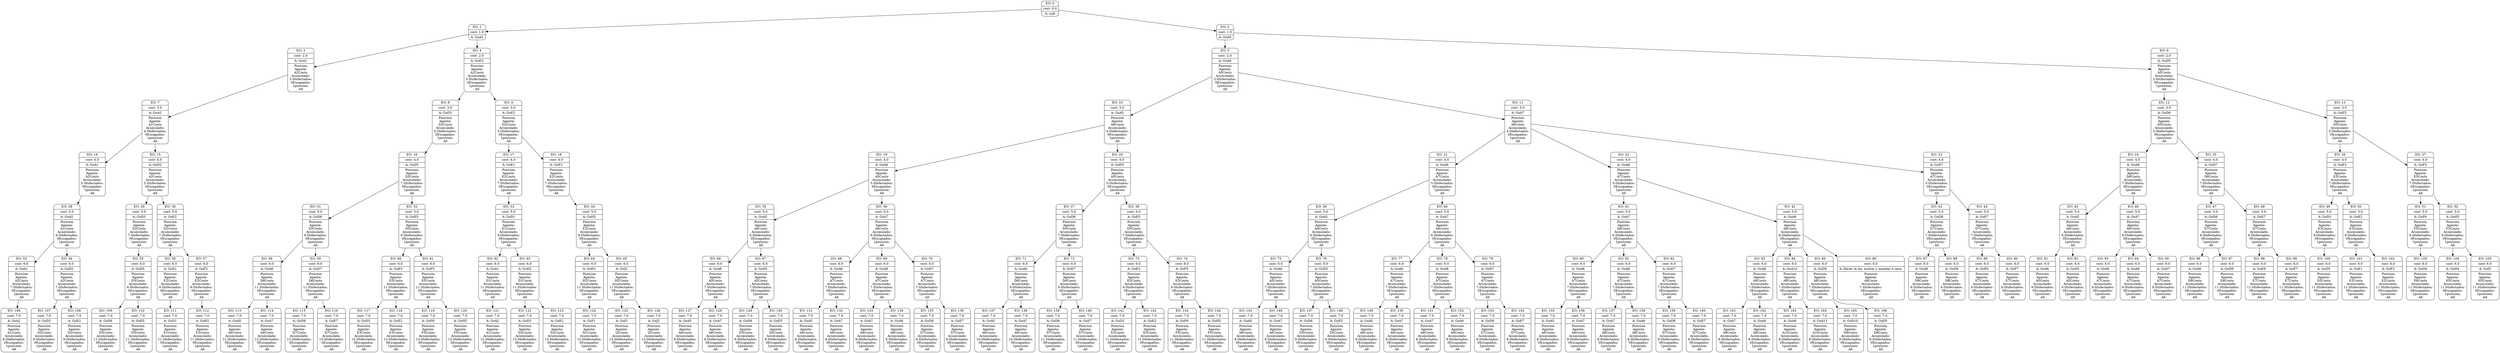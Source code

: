 digraph g {
node [shape = Mrecord];
nodo0[label="{EO: 0|cost: 0.0|A: null}"]
nodo1[label="{EO: 1|cost: 1.0|A: GoA2}"]
nodo3[label="{EO: 3|cost: 2.0|A: GoA1|
Posicion\nAgente:\nA2
Costo\nAcumulado:\n3.0
Infectados:\n0
Escapados:\n1
	posicion:\nA9
}"]
nodo7[label="{EO: 7|cost: 3.0|A: GoA2|
Posicion\nAgente:\nA1
Costo\nAcumulado:\n4.0
Infectados:\n0
Escapados:\n1
	posicion:\nA9
}"]
nodo14[label="{EO: 14|cost: 4.0|A: GoA1|
Posicion\nAgente:\nA2
Costo\nAcumulado:\n5.0
Infectados:\n0
Escapados:\n1
	posicion:\nA9
}"]
nodo28[label="{EO: 28|cost: 5.0|A: GoA2|
Posicion\nAgente:\nA1
Costo\nAcumulado:\n6.0
Infectados:\n0
Escapados:\n1
	posicion:\nA9
}"]
nodo53[label="{EO: 53|cost: 6.0|A: GoA1|
Posicion\nAgente:\nA2
Costo\nAcumulado:\n7.0
Infectados:\n0
Escapados:\n1
	posicion:\nA9
}"]
nodo106[label="{EO: 106|cost: 7.0|A: GoA2|
Posicion\nAgente:\nA1
Costo\nAcumulado:\n8.0
Infectados:\n0
Escapados:\n1
	posicion:\nA9
}"]

nodo53 -> nodo106;

nodo28 -> nodo53;
nodo54[label="{EO: 54|cost: 6.0|A: GoD2|
Posicion\nAgente:\nA2
Costo\nAcumulado:\n7.0
Infectados:\n0
Escapados:\n1
	posicion:\nA9
}"]
nodo107[label="{EO: 107|cost: 7.0|A: GoD3|
Posicion\nAgente:\nD2
Costo\nAcumulado:\n9.0
Infectados:\n0
Escapados:\n1
	posicion:\nA9
}"]

nodo54 -> nodo107;
nodo108[label="{EO: 108|cost: 7.0|A: GoE2|
Posicion\nAgente:\nD2
Costo\nAcumulado:\n9.0
Infectados:\n0
Escapados:\n1
	posicion:\nA9
}"]

nodo54 -> nodo108;

nodo28 -> nodo54;

nodo14 -> nodo28;

nodo7 -> nodo14;
nodo15[label="{EO: 15|cost: 4.0|A: GoD2|
Posicion\nAgente:\nA2
Costo\nAcumulado:\n5.0
Infectados:\n0
Escapados:\n1
	posicion:\nA9
}"]
nodo29[label="{EO: 29|cost: 5.0|A: GoD3|
Posicion\nAgente:\nD2
Costo\nAcumulado:\n7.0
Infectados:\n0
Escapados:\n1
	posicion:\nA9
}"]
nodo55[label="{EO: 55|cost: 6.0|A: GoD5|
Posicion\nAgente:\nD3
Costo\nAcumulado:\n9.0
Infectados:\n0
Escapados:\n1
	posicion:\nA9
}"]
nodo109[label="{EO: 109|cost: 7.0|A: GoD6|
Posicion\nAgente:\nD5
Costo\nAcumulado:\n11.0
Infectados:\n0
Escapados:\n1
	posicion:\nA9
}"]

nodo55 -> nodo109;
nodo110[label="{EO: 110|cost: 7.0|A: GoE5|
Posicion\nAgente:\nD5
Costo\nAcumulado:\n11.0
Infectados:\n0
Escapados:\n1
	posicion:\nA9
}"]

nodo55 -> nodo110;

nodo29 -> nodo55;

nodo15 -> nodo29;
nodo30[label="{EO: 30|cost: 5.0|A: GoE2|
Posicion\nAgente:\nD2
Costo\nAcumulado:\n7.0
Infectados:\n0
Escapados:\n1
	posicion:\nA9
}"]
nodo56[label="{EO: 56|cost: 6.0|A: GoE1|
Posicion\nAgente:\nE2
Costo\nAcumulado:\n9.0
Infectados:\n0
Escapados:\n1
	posicion:\nA9
}"]
nodo111[label="{EO: 111|cost: 7.0|A: GoD1|
Posicion\nAgente:\nE1
Costo\nAcumulado:\n11.0
Infectados:\n0
Escapados:\n1
	posicion:\nA9
}"]

nodo56 -> nodo111;

nodo30 -> nodo56;
nodo57[label="{EO: 57|cost: 6.0|A: GoF2|
Posicion\nAgente:\nE2
Costo\nAcumulado:\n9.0
Infectados:\n0
Escapados:\n1
	posicion:\nA9
}"]
nodo112[label="{EO: 112|cost: 7.0|A: GoH2|
Posicion\nAgente:\nF2
Costo\nAcumulado:\n11.0
Infectados:\n0
Escapados:\n1
	posicion:\nA9
}"]

nodo57 -> nodo112;

nodo30 -> nodo57;

nodo15 -> nodo30;

nodo7 -> nodo15;

nodo3 -> nodo7;

nodo1 -> nodo3;
nodo4[label="{EO: 4|cost: 2.0|A: GoD2|
Posicion\nAgente:\nA2
Costo\nAcumulado:\n3.0
Infectados:\n0
Escapados:\n1
	posicion:\nA9
}"]
nodo8[label="{EO: 8|cost: 3.0|A: GoD3|
Posicion\nAgente:\nD2
Costo\nAcumulado:\n5.0
Infectados:\n0
Escapados:\n1
	posicion:\nA9
}"]
nodo16[label="{EO: 16|cost: 4.0|A: GoD5|
Posicion\nAgente:\nD3
Costo\nAcumulado:\n7.0
Infectados:\n0
Escapados:\n1
	posicion:\nA9
}"]
nodo31[label="{EO: 31|cost: 5.0|A: GoD6|
Posicion\nAgente:\nD5
Costo\nAcumulado:\n9.0
Infectados:\n0
Escapados:\n1
	posicion:\nA9
}"]
nodo58[label="{EO: 58|cost: 6.0|A: GoA6|
Posicion\nAgente:\nD6
Costo\nAcumulado:\n11.0
Infectados:\n0
Escapados:\n1
	posicion:\nA9
}"]
nodo113[label="{EO: 113|cost: 7.0|A: GoA5|
Posicion\nAgente:\nA6
Costo\nAcumulado:\n12.0
Infectados:\n0
Escapados:\n1
	posicion:\nA9
}"]

nodo58 -> nodo113;
nodo114[label="{EO: 114|cost: 7.0|A: GoA7|
Posicion\nAgente:\nA6
Costo\nAcumulado:\n12.0
Infectados:\n0
Escapados:\n1
	posicion:\nA9
}"]

nodo58 -> nodo114;

nodo31 -> nodo58;
nodo59[label="{EO: 59|cost: 6.0|A: GoD7|
Posicion\nAgente:\nD6
Costo\nAcumulado:\n11.0
Infectados:\n0
Escapados:\n1
	posicion:\nA9
}"]
nodo115[label="{EO: 115|cost: 7.0|A: GoD8|
Posicion\nAgente:\nD7
Costo\nAcumulado:\n13.0
Infectados:\n0
Escapados:\n1
	posicion:\nA9
}"]

nodo59 -> nodo115;
nodo116[label="{EO: 116|cost: 7.0|A: GoE7|
Posicion\nAgente:\nD7
Costo\nAcumulado:\n13.0
Infectados:\n0
Escapados:\n1
	posicion:\nA9
}"]

nodo59 -> nodo116;

nodo31 -> nodo59;

nodo16 -> nodo31;
nodo32[label="{EO: 32|cost: 5.0|A: GoE5|
Posicion\nAgente:\nD5
Costo\nAcumulado:\n9.0
Infectados:\n0
Escapados:\n1
	posicion:\nA9
}"]
nodo60[label="{EO: 60|cost: 6.0|A: GoE3|
Posicion\nAgente:\nE5
Costo\nAcumulado:\n11.0
Infectados:\n0
Escapados:\n1
	posicion:\nA9
}"]
nodo117[label="{EO: 117|cost: 7.0|A: GoD3|
Posicion\nAgente:\nE3
Costo\nAcumulado:\n13.0
Infectados:\n0
Escapados:\n1
	posicion:\nA9
}"]

nodo60 -> nodo117;
nodo118[label="{EO: 118|cost: 7.0|A: GoE2|
Posicion\nAgente:\nE3
Costo\nAcumulado:\n13.0
Infectados:\n0
Escapados:\n1
	posicion:\nA9
}"]

nodo60 -> nodo118;

nodo32 -> nodo60;
nodo61[label="{EO: 61|cost: 6.0|A: GoF5|
Posicion\nAgente:\nE5
Costo\nAcumulado:\n11.0
Infectados:\n0
Escapados:\n1
	posicion:\nA9
}"]
nodo119[label="{EO: 119|cost: 7.0|A: GoF6|
Posicion\nAgente:\nF5
Costo\nAcumulado:\n13.0
Infectados:\n0
Escapados:\n1
	posicion:\nA9
}"]

nodo61 -> nodo119;
nodo120[label="{EO: 120|cost: 7.0|A: GoH5|
Posicion\nAgente:\nF5
Costo\nAcumulado:\n13.0
Infectados:\n0
Escapados:\n1
	posicion:\nA9
}"]

nodo61 -> nodo120;

nodo32 -> nodo61;

nodo16 -> nodo32;

nodo8 -> nodo16;

nodo4 -> nodo8;
nodo9[label="{EO: 9|cost: 3.0|A: GoE2|
Posicion\nAgente:\nD2
Costo\nAcumulado:\n5.0
Infectados:\n0
Escapados:\n1
	posicion:\nA9
}"]
nodo17[label="{EO: 17|cost: 4.0|A: GoE1|
Posicion\nAgente:\nE2
Costo\nAcumulado:\n7.0
Infectados:\n0
Escapados:\n1
	posicion:\nA9
}"]
nodo33[label="{EO: 33|cost: 5.0|A: GoD1|
Posicion\nAgente:\nE1
Costo\nAcumulado:\n9.0
Infectados:\n0
Escapados:\n1
	posicion:\nA9
}"]
nodo62[label="{EO: 62|cost: 6.0|A: GoA1|
Posicion\nAgente:\nD1
Costo\nAcumulado:\n11.0
Infectados:\n0
Escapados:\n1
	posicion:\nA9
}"]
nodo121[label="{EO: 121|cost: 7.0|A: GoA2|
Posicion\nAgente:\nA1
Costo\nAcumulado:\n12.0
Infectados:\n0
Escapados:\n1
	posicion:\nA9
}"]

nodo62 -> nodo121;

nodo33 -> nodo62;
nodo63[label="{EO: 63|cost: 6.0|A: GoD2|
Posicion\nAgente:\nD1
Costo\nAcumulado:\n11.0
Infectados:\n0
Escapados:\n1
	posicion:\nA9
}"]
nodo122[label="{EO: 122|cost: 7.0|A: GoD3|
Posicion\nAgente:\nD2
Costo\nAcumulado:\n13.0
Infectados:\n0
Escapados:\n1
	posicion:\nA9
}"]

nodo63 -> nodo122;
nodo123[label="{EO: 123|cost: 7.0|A: GoE2|
Posicion\nAgente:\nD2
Costo\nAcumulado:\n13.0
Infectados:\n0
Escapados:\n1
	posicion:\nA9
}"]

nodo63 -> nodo123;

nodo33 -> nodo63;

nodo17 -> nodo33;

nodo9 -> nodo17;
nodo18[label="{EO: 18|cost: 4.0|A: GoF2|
Posicion\nAgente:\nE2
Costo\nAcumulado:\n7.0
Infectados:\n0
Escapados:\n1
	posicion:\nA9
}"]
nodo34[label="{EO: 34|cost: 5.0|A: GoH2|
Posicion\nAgente:\nF2
Costo\nAcumulado:\n9.0
Infectados:\n0
Escapados:\n1
	posicion:\nA9
}"]
nodo64[label="{EO: 64|cost: 6.0|A: GoH1|
Posicion\nAgente:\nH2
Costo\nAcumulado:\n11.0
Infectados:\n0
Escapados:\n1
	posicion:\nA9
}"]
nodo124[label="{EO: 124|cost: 7.0|A: GoF1|
Posicion\nAgente:\nH1
Costo\nAcumulado:\n13.0
Infectados:\n0
Escapados:\n1
	posicion:\nA9
}"]

nodo64 -> nodo124;

nodo34 -> nodo64;
nodo65[label="{EO: 65|cost: 6.0|A: GoI2|
Posicion\nAgente:\nH2
Costo\nAcumulado:\n11.0
Infectados:\n0
Escapados:\n1
	posicion:\nA9
}"]
nodo125[label="{EO: 125|cost: 7.0|A: GoI3|
Posicion\nAgente:\nI2
Costo\nAcumulado:\n13.0
Infectados:\n0
Escapados:\n1
	posicion:\nA9
}"]

nodo65 -> nodo125;
nodo126[label="{EO: 126|cost: 7.0|A: GoJ2|
Posicion\nAgente:\nI2
Costo\nAcumulado:\n13.0
Infectados:\n0
Escapados:\n1
	posicion:\nA9
}"]

nodo65 -> nodo126;

nodo34 -> nodo65;

nodo18 -> nodo34;

nodo9 -> nodo18;

nodo4 -> nodo9;

nodo1 -> nodo4;

nodo0 -> nodo1;
nodo2[label="{EO: 2|cost: 1.0|A: GoA5}"]
nodo5[label="{EO: 5|cost: 2.0|A: GoA6|
Posicion\nAgente:\nA5
Costo\nAcumulado:\n3.0
Infectados:\n0
Escapados:\n1
	posicion:\nA9
}"]
nodo10[label="{EO: 10|cost: 3.0|A: GoA5|
Posicion\nAgente:\nA6
Costo\nAcumulado:\n4.0
Infectados:\n0
Escapados:\n1
	posicion:\nA9
}"]
nodo19[label="{EO: 19|cost: 4.0|A: GoA6|
Posicion\nAgente:\nA5
Costo\nAcumulado:\n5.0
Infectados:\n0
Escapados:\n1
	posicion:\nA9
}"]
nodo35[label="{EO: 35|cost: 5.0|A: GoA5|
Posicion\nAgente:\nA6
Costo\nAcumulado:\n6.0
Infectados:\n0
Escapados:\n1
	posicion:\nA9
}"]
nodo66[label="{EO: 66|cost: 6.0|A: GoA6|
Posicion\nAgente:\nA5
Costo\nAcumulado:\n7.0
Infectados:\n0
Escapados:\n1
	posicion:\nA9
}"]
nodo127[label="{EO: 127|cost: 7.0|A: GoA5|
Posicion\nAgente:\nA6
Costo\nAcumulado:\n8.0
Infectados:\n0
Escapados:\n1
	posicion:\nA9
}"]

nodo66 -> nodo127;
nodo128[label="{EO: 128|cost: 7.0|A: GoA7|
Posicion\nAgente:\nA6
Costo\nAcumulado:\n8.0
Infectados:\n0
Escapados:\n1
	posicion:\nA9
}"]

nodo66 -> nodo128;

nodo35 -> nodo66;
nodo67[label="{EO: 67|cost: 6.0|A: GoD5|
Posicion\nAgente:\nA5
Costo\nAcumulado:\n7.0
Infectados:\n0
Escapados:\n1
	posicion:\nA9
}"]
nodo129[label="{EO: 129|cost: 7.0|A: GoD6|
Posicion\nAgente:\nD5
Costo\nAcumulado:\n9.0
Infectados:\n0
Escapados:\n1
	posicion:\nA9
}"]

nodo67 -> nodo129;
nodo130[label="{EO: 130|cost: 7.0|A: GoE5|
Posicion\nAgente:\nD5
Costo\nAcumulado:\n9.0
Infectados:\n0
Escapados:\n1
	posicion:\nA9
}"]

nodo67 -> nodo130;

nodo35 -> nodo67;

nodo19 -> nodo35;
nodo36[label="{EO: 36|cost: 5.0|A: GoA7|
Posicion\nAgente:\nA6
Costo\nAcumulado:\n6.0
Infectados:\n0
Escapados:\n1
	posicion:\nA9
}"]
nodo68[label="{EO: 68|cost: 6.0|A: GoA6|
Posicion\nAgente:\nA7
Costo\nAcumulado:\n7.0
Infectados:\n0
Escapados:\n1
	posicion:\nA9
}"]
nodo131[label="{EO: 131|cost: 7.0|A: GoA5|
Posicion\nAgente:\nA6
Costo\nAcumulado:\n8.0
Infectados:\n0
Escapados:\n1
	posicion:\nA9
}"]

nodo68 -> nodo131;
nodo132[label="{EO: 132|cost: 7.0|A: GoA7|
Posicion\nAgente:\nA6
Costo\nAcumulado:\n8.0
Infectados:\n0
Escapados:\n1
	posicion:\nA9
}"]

nodo68 -> nodo132;

nodo36 -> nodo68;
nodo69[label="{EO: 69|cost: 6.0|A: GoA8|
Posicion\nAgente:\nA7
Costo\nAcumulado:\n7.0
Infectados:\n0
Escapados:\n1
	posicion:\nA9
}"]
nodo133[label="{EO: 133|cost: 7.0|A: GoA7|
Posicion\nAgente:\nA8
Costo\nAcumulado:\n8.0
Infectados:\n0
Escapados:\n1
	posicion:\nA9
}"]

nodo69 -> nodo133;
nodo134[label="{EO: 134|cost: 7.0|A: GoA9|
Posicion\nAgente:\nA8
Costo\nAcumulado:\n8.0
Infectados:\n0
Escapados:\n1
	posicion:\nA9
}"]

nodo69 -> nodo134;

nodo36 -> nodo69;
nodo70[label="{EO: 70|cost: 6.0|A: GoD7|
Posicion\nAgente:\nA7
Costo\nAcumulado:\n7.0
Infectados:\n0
Escapados:\n1
	posicion:\nA9
}"]
nodo135[label="{EO: 135|cost: 7.0|A: GoD8|
Posicion\nAgente:\nD7
Costo\nAcumulado:\n9.0
Infectados:\n0
Escapados:\n1
	posicion:\nA9
}"]

nodo70 -> nodo135;
nodo136[label="{EO: 136|cost: 7.0|A: GoE7|
Posicion\nAgente:\nD7
Costo\nAcumulado:\n9.0
Infectados:\n0
Escapados:\n1
	posicion:\nA9
}"]

nodo70 -> nodo136;

nodo36 -> nodo70;

nodo19 -> nodo36;

nodo10 -> nodo19;
nodo20[label="{EO: 20|cost: 4.0|A: GoD5|
Posicion\nAgente:\nA5
Costo\nAcumulado:\n5.0
Infectados:\n0
Escapados:\n1
	posicion:\nA9
}"]
nodo37[label="{EO: 37|cost: 5.0|A: GoD6|
Posicion\nAgente:\nD5
Costo\nAcumulado:\n7.0
Infectados:\n0
Escapados:\n1
	posicion:\nA9
}"]
nodo71[label="{EO: 71|cost: 6.0|A: GoA6|
Posicion\nAgente:\nD6
Costo\nAcumulado:\n9.0
Infectados:\n0
Escapados:\n1
	posicion:\nA9
}"]
nodo137[label="{EO: 137|cost: 7.0|A: GoA5|
Posicion\nAgente:\nA6
Costo\nAcumulado:\n10.0
Infectados:\n0
Escapados:\n1
	posicion:\nA9
}"]

nodo71 -> nodo137;
nodo138[label="{EO: 138|cost: 7.0|A: GoA7|
Posicion\nAgente:\nA6
Costo\nAcumulado:\n10.0
Infectados:\n0
Escapados:\n1
	posicion:\nA9
}"]

nodo71 -> nodo138;

nodo37 -> nodo71;
nodo72[label="{EO: 72|cost: 6.0|A: GoD7|
Posicion\nAgente:\nD6
Costo\nAcumulado:\n9.0
Infectados:\n0
Escapados:\n1
	posicion:\nA9
}"]
nodo139[label="{EO: 139|cost: 7.0|A: GoD8|
Posicion\nAgente:\nD7
Costo\nAcumulado:\n11.0
Infectados:\n0
Escapados:\n1
	posicion:\nA9
}"]

nodo72 -> nodo139;
nodo140[label="{EO: 140|cost: 7.0|A: GoE7|
Posicion\nAgente:\nD7
Costo\nAcumulado:\n11.0
Infectados:\n0
Escapados:\n1
	posicion:\nA9
}"]

nodo72 -> nodo140;

nodo37 -> nodo72;

nodo20 -> nodo37;
nodo38[label="{EO: 38|cost: 5.0|A: GoE5|
Posicion\nAgente:\nD5
Costo\nAcumulado:\n7.0
Infectados:\n0
Escapados:\n1
	posicion:\nA9
}"]
nodo73[label="{EO: 73|cost: 6.0|A: GoE3|
Posicion\nAgente:\nE5
Costo\nAcumulado:\n9.0
Infectados:\n0
Escapados:\n1
	posicion:\nA9
}"]
nodo141[label="{EO: 141|cost: 7.0|A: GoD3|
Posicion\nAgente:\nE3
Costo\nAcumulado:\n11.0
Infectados:\n0
Escapados:\n1
	posicion:\nA9
}"]

nodo73 -> nodo141;
nodo142[label="{EO: 142|cost: 7.0|A: GoE2|
Posicion\nAgente:\nE3
Costo\nAcumulado:\n11.0
Infectados:\n0
Escapados:\n1
	posicion:\nA9
}"]

nodo73 -> nodo142;

nodo38 -> nodo73;
nodo74[label="{EO: 74|cost: 6.0|A: GoF5|
Posicion\nAgente:\nE5
Costo\nAcumulado:\n9.0
Infectados:\n0
Escapados:\n1
	posicion:\nA9
}"]
nodo143[label="{EO: 143|cost: 7.0|A: GoF6|
Posicion\nAgente:\nF5
Costo\nAcumulado:\n11.0
Infectados:\n0
Escapados:\n1
	posicion:\nA9
}"]

nodo74 -> nodo143;
nodo144[label="{EO: 144|cost: 7.0|A: GoH5|
Posicion\nAgente:\nF5
Costo\nAcumulado:\n11.0
Infectados:\n0
Escapados:\n1
	posicion:\nA9
}"]

nodo74 -> nodo144;

nodo38 -> nodo74;

nodo20 -> nodo38;

nodo10 -> nodo20;

nodo5 -> nodo10;
nodo11[label="{EO: 11|cost: 3.0|A: GoA7|
Posicion\nAgente:\nA6
Costo\nAcumulado:\n4.0
Infectados:\n0
Escapados:\n1
	posicion:\nA9
}"]
nodo21[label="{EO: 21|cost: 4.0|A: GoA6|
Posicion\nAgente:\nA7
Costo\nAcumulado:\n5.0
Infectados:\n0
Escapados:\n1
	posicion:\nA9
}"]
nodo39[label="{EO: 39|cost: 5.0|A: GoA5|
Posicion\nAgente:\nA6
Costo\nAcumulado:\n6.0
Infectados:\n0
Escapados:\n1
	posicion:\nA9
}"]
nodo75[label="{EO: 75|cost: 6.0|A: GoA6|
Posicion\nAgente:\nA5
Costo\nAcumulado:\n7.0
Infectados:\n0
Escapados:\n1
	posicion:\nA9
}"]
nodo145[label="{EO: 145|cost: 7.0|A: GoA5|
Posicion\nAgente:\nA6
Costo\nAcumulado:\n8.0
Infectados:\n0
Escapados:\n1
	posicion:\nA9
}"]

nodo75 -> nodo145;
nodo146[label="{EO: 146|cost: 7.0|A: GoA7|
Posicion\nAgente:\nA6
Costo\nAcumulado:\n8.0
Infectados:\n0
Escapados:\n1
	posicion:\nA9
}"]

nodo75 -> nodo146;

nodo39 -> nodo75;
nodo76[label="{EO: 76|cost: 6.0|A: GoD5|
Posicion\nAgente:\nA5
Costo\nAcumulado:\n7.0
Infectados:\n0
Escapados:\n1
	posicion:\nA9
}"]
nodo147[label="{EO: 147|cost: 7.0|A: GoD6|
Posicion\nAgente:\nD5
Costo\nAcumulado:\n9.0
Infectados:\n0
Escapados:\n1
	posicion:\nA9
}"]

nodo76 -> nodo147;
nodo148[label="{EO: 148|cost: 7.0|A: GoE5|
Posicion\nAgente:\nD5
Costo\nAcumulado:\n9.0
Infectados:\n0
Escapados:\n1
	posicion:\nA9
}"]

nodo76 -> nodo148;

nodo39 -> nodo76;

nodo21 -> nodo39;
nodo40[label="{EO: 40|cost: 5.0|A: GoA7|
Posicion\nAgente:\nA6
Costo\nAcumulado:\n6.0
Infectados:\n0
Escapados:\n1
	posicion:\nA9
}"]
nodo77[label="{EO: 77|cost: 6.0|A: GoA6|
Posicion\nAgente:\nA7
Costo\nAcumulado:\n7.0
Infectados:\n0
Escapados:\n1
	posicion:\nA9
}"]
nodo149[label="{EO: 149|cost: 7.0|A: GoA5|
Posicion\nAgente:\nA6
Costo\nAcumulado:\n8.0
Infectados:\n0
Escapados:\n1
	posicion:\nA9
}"]

nodo77 -> nodo149;
nodo150[label="{EO: 150|cost: 7.0|A: GoA7|
Posicion\nAgente:\nA6
Costo\nAcumulado:\n8.0
Infectados:\n0
Escapados:\n1
	posicion:\nA9
}"]

nodo77 -> nodo150;

nodo40 -> nodo77;
nodo78[label="{EO: 78|cost: 6.0|A: GoA8|
Posicion\nAgente:\nA7
Costo\nAcumulado:\n7.0
Infectados:\n0
Escapados:\n1
	posicion:\nA9
}"]
nodo151[label="{EO: 151|cost: 7.0|A: GoA7|
Posicion\nAgente:\nA8
Costo\nAcumulado:\n8.0
Infectados:\n0
Escapados:\n1
	posicion:\nA9
}"]

nodo78 -> nodo151;
nodo152[label="{EO: 152|cost: 7.0|A: GoA9|
Posicion\nAgente:\nA8
Costo\nAcumulado:\n8.0
Infectados:\n0
Escapados:\n1
	posicion:\nA9
}"]

nodo78 -> nodo152;

nodo40 -> nodo78;
nodo79[label="{EO: 79|cost: 6.0|A: GoD7|
Posicion\nAgente:\nA7
Costo\nAcumulado:\n7.0
Infectados:\n0
Escapados:\n1
	posicion:\nA9
}"]
nodo153[label="{EO: 153|cost: 7.0|A: GoD8|
Posicion\nAgente:\nD7
Costo\nAcumulado:\n9.0
Infectados:\n0
Escapados:\n1
	posicion:\nA9
}"]

nodo79 -> nodo153;
nodo154[label="{EO: 154|cost: 7.0|A: GoE7|
Posicion\nAgente:\nD7
Costo\nAcumulado:\n9.0
Infectados:\n0
Escapados:\n1
	posicion:\nA9
}"]

nodo79 -> nodo154;

nodo40 -> nodo79;

nodo21 -> nodo40;

nodo11 -> nodo21;
nodo22[label="{EO: 22|cost: 4.0|A: GoA8|
Posicion\nAgente:\nA7
Costo\nAcumulado:\n5.0
Infectados:\n0
Escapados:\n1
	posicion:\nA9
}"]
nodo41[label="{EO: 41|cost: 5.0|A: GoA7|
Posicion\nAgente:\nA8
Costo\nAcumulado:\n6.0
Infectados:\n0
Escapados:\n1
	posicion:\nA9
}"]
nodo80[label="{EO: 80|cost: 6.0|A: GoA6|
Posicion\nAgente:\nA7
Costo\nAcumulado:\n7.0
Infectados:\n0
Escapados:\n1
	posicion:\nA9
}"]
nodo155[label="{EO: 155|cost: 7.0|A: GoA5|
Posicion\nAgente:\nA6
Costo\nAcumulado:\n8.0
Infectados:\n0
Escapados:\n1
	posicion:\nA9
}"]

nodo80 -> nodo155;
nodo156[label="{EO: 156|cost: 7.0|A: GoA7|
Posicion\nAgente:\nA6
Costo\nAcumulado:\n8.0
Infectados:\n0
Escapados:\n1
	posicion:\nA9
}"]

nodo80 -> nodo156;

nodo41 -> nodo80;
nodo81[label="{EO: 81|cost: 6.0|A: GoA8|
Posicion\nAgente:\nA7
Costo\nAcumulado:\n7.0
Infectados:\n0
Escapados:\n1
	posicion:\nA9
}"]
nodo157[label="{EO: 157|cost: 7.0|A: GoA7|
Posicion\nAgente:\nA8
Costo\nAcumulado:\n8.0
Infectados:\n0
Escapados:\n1
	posicion:\nA9
}"]

nodo81 -> nodo157;
nodo158[label="{EO: 158|cost: 7.0|A: GoA9|
Posicion\nAgente:\nA8
Costo\nAcumulado:\n8.0
Infectados:\n0
Escapados:\n1
	posicion:\nA9
}"]

nodo81 -> nodo158;

nodo41 -> nodo81;
nodo82[label="{EO: 82|cost: 6.0|A: GoD7|
Posicion\nAgente:\nA7
Costo\nAcumulado:\n7.0
Infectados:\n0
Escapados:\n1
	posicion:\nA9
}"]
nodo159[label="{EO: 159|cost: 7.0|A: GoD8|
Posicion\nAgente:\nD7
Costo\nAcumulado:\n9.0
Infectados:\n0
Escapados:\n1
	posicion:\nA9
}"]

nodo82 -> nodo159;
nodo160[label="{EO: 160|cost: 7.0|A: GoE7|
Posicion\nAgente:\nD7
Costo\nAcumulado:\n9.0
Infectados:\n0
Escapados:\n1
	posicion:\nA9
}"]

nodo82 -> nodo160;

nodo41 -> nodo82;

nodo22 -> nodo41;
nodo42[label="{EO: 42|cost: 5.0|A: GoA9|
Posicion\nAgente:\nA8
Costo\nAcumulado:\n6.0
Infectados:\n0
Escapados:\n1
	posicion:\nA9
}"]
nodo83[label="{EO: 83|cost: 6.0|A: GoA8|
Posicion\nAgente:\nA9
Costo\nAcumulado:\n7.0
Infectados:\n0
Escapados:\n1
	posicion:\nA9
}"]
nodo161[label="{EO: 161|cost: 7.0|A: GoA7|
Posicion\nAgente:\nA8
Costo\nAcumulado:\n8.0
Infectados:\n0
Escapados:\n1
	posicion:\nA9
}"]

nodo83 -> nodo161;
nodo162[label="{EO: 162|cost: 7.0|A: GoA9|
Posicion\nAgente:\nA8
Costo\nAcumulado:\n8.0
Infectados:\n0
Escapados:\n1
	posicion:\nA9
}"]

nodo83 -> nodo162;

nodo42 -> nodo83;
nodo84[label="{EO: 84|cost: 6.0|A: GoA10|
Posicion\nAgente:\nA9
Costo\nAcumulado:\n7.0
Infectados:\n0
Escapados:\n1
	posicion:\nA9
}"]
nodo163[label="{EO: 163|cost: 7.0|A: GoA9|
Posicion\nAgente:\nA10
Costo\nAcumulado:\n8.0
Infectados:\n0
Escapados:\n1
	posicion:\nA9
}"]

nodo84 -> nodo163;
nodo164[label="{EO: 164|cost: 7.0|A: GoA11|
Posicion\nAgente:\nA10
Costo\nAcumulado:\n8.0
Infectados:\n0
Escapados:\n1
	posicion:\nA9
}"]

nodo84 -> nodo164;

nodo42 -> nodo84;
nodo85[label="{EO: 85|cost: 6.0|A: GoD9|
Posicion\nAgente:\nA9
Costo\nAcumulado:\n7.0
Infectados:\n0
Escapados:\n1
	posicion:\nA9
}"]
nodo165[label="{EO: 165|cost: 7.0|A: GoD10|
Posicion\nAgente:\nD9
Costo\nAcumulado:\n9.0
Infectados:\n0
Escapados:\n1
	posicion:\nA9
}"]

nodo85 -> nodo165;
nodo166[label="{EO: 166|cost: 7.0|A: GoE9|
Posicion\nAgente:\nD9
Costo\nAcumulado:\n9.0
Infectados:\n0
Escapados:\n1
	posicion:\nA9
}"]

nodo85 -> nodo166;

nodo42 -> nodo85;
nodo86[label="{EO: 86|cost: 6.0|A: Hacer la ley, multar y mandar a casa.|
Posicion\nAgente:\nA9
Costo\nAcumulado:\n7.0
Infectados:\n0
Escapados:\n1
	posicion:\nA9
}"]

nodo42 -> nodo86;

nodo22 -> nodo42;

nodo11 -> nodo22;
nodo23[label="{EO: 23|cost: 4.0|A: GoD7|
Posicion\nAgente:\nA7
Costo\nAcumulado:\n5.0
Infectados:\n0
Escapados:\n1
	posicion:\nA9
}"]
nodo43[label="{EO: 43|cost: 5.0|A: GoD8|
Posicion\nAgente:\nD7
Costo\nAcumulado:\n7.0
Infectados:\n0
Escapados:\n1
	posicion:\nA9
}"]
nodo87[label="{EO: 87|cost: 6.0|A: GoA8|
Posicion\nAgente:\nD8
Costo\nAcumulado:\n9.0
Infectados:\n0
Escapados:\n1
	posicion:\nA9
}"]

nodo43 -> nodo87;
nodo88[label="{EO: 88|cost: 6.0|A: GoD9|
Posicion\nAgente:\nD8
Costo\nAcumulado:\n9.0
Infectados:\n0
Escapados:\n1
	posicion:\nA9
}"]

nodo43 -> nodo88;

nodo23 -> nodo43;
nodo44[label="{EO: 44|cost: 5.0|A: GoE7|
Posicion\nAgente:\nD7
Costo\nAcumulado:\n7.0
Infectados:\n0
Escapados:\n1
	posicion:\nA9
}"]
nodo89[label="{EO: 89|cost: 6.0|A: GoE6|
Posicion\nAgente:\nE7
Costo\nAcumulado:\n9.0
Infectados:\n0
Escapados:\n1
	posicion:\nA9
}"]

nodo44 -> nodo89;
nodo90[label="{EO: 90|cost: 6.0|A: GoF7|
Posicion\nAgente:\nE7
Costo\nAcumulado:\n9.0
Infectados:\n0
Escapados:\n1
	posicion:\nA9
}"]

nodo44 -> nodo90;

nodo23 -> nodo44;

nodo11 -> nodo23;

nodo5 -> nodo11;

nodo2 -> nodo5;
nodo6[label="{EO: 6|cost: 2.0|A: GoD5|
Posicion\nAgente:\nA5
Costo\nAcumulado:\n3.0
Infectados:\n0
Escapados:\n1
	posicion:\nA9
}"]
nodo12[label="{EO: 12|cost: 3.0|A: GoD6|
Posicion\nAgente:\nD5
Costo\nAcumulado:\n5.0
Infectados:\n0
Escapados:\n1
	posicion:\nA9
}"]
nodo24[label="{EO: 24|cost: 4.0|A: GoA6|
Posicion\nAgente:\nD6
Costo\nAcumulado:\n7.0
Infectados:\n0
Escapados:\n1
	posicion:\nA9
}"]
nodo45[label="{EO: 45|cost: 5.0|A: GoA5|
Posicion\nAgente:\nA6
Costo\nAcumulado:\n8.0
Infectados:\n0
Escapados:\n1
	posicion:\nA9
}"]
nodo91[label="{EO: 91|cost: 6.0|A: GoA6|
Posicion\nAgente:\nA5
Costo\nAcumulado:\n9.0
Infectados:\n0
Escapados:\n1
	posicion:\nA9
}"]

nodo45 -> nodo91;
nodo92[label="{EO: 92|cost: 6.0|A: GoD5|
Posicion\nAgente:\nA5
Costo\nAcumulado:\n9.0
Infectados:\n0
Escapados:\n1
	posicion:\nA9
}"]

nodo45 -> nodo92;

nodo24 -> nodo45;
nodo46[label="{EO: 46|cost: 5.0|A: GoA7|
Posicion\nAgente:\nA6
Costo\nAcumulado:\n8.0
Infectados:\n0
Escapados:\n1
	posicion:\nA9
}"]
nodo93[label="{EO: 93|cost: 6.0|A: GoA6|
Posicion\nAgente:\nA7
Costo\nAcumulado:\n9.0
Infectados:\n0
Escapados:\n1
	posicion:\nA9
}"]

nodo46 -> nodo93;
nodo94[label="{EO: 94|cost: 6.0|A: GoA8|
Posicion\nAgente:\nA7
Costo\nAcumulado:\n9.0
Infectados:\n0
Escapados:\n1
	posicion:\nA9
}"]

nodo46 -> nodo94;
nodo95[label="{EO: 95|cost: 6.0|A: GoD7|
Posicion\nAgente:\nA7
Costo\nAcumulado:\n9.0
Infectados:\n0
Escapados:\n1
	posicion:\nA9
}"]

nodo46 -> nodo95;

nodo24 -> nodo46;

nodo12 -> nodo24;
nodo25[label="{EO: 25|cost: 4.0|A: GoD7|
Posicion\nAgente:\nD6
Costo\nAcumulado:\n7.0
Infectados:\n0
Escapados:\n1
	posicion:\nA9
}"]
nodo47[label="{EO: 47|cost: 5.0|A: GoD8|
Posicion\nAgente:\nD7
Costo\nAcumulado:\n9.0
Infectados:\n0
Escapados:\n1
	posicion:\nA9
}"]
nodo96[label="{EO: 96|cost: 6.0|A: GoA8|
Posicion\nAgente:\nD8
Costo\nAcumulado:\n11.0
Infectados:\n0
Escapados:\n1
	posicion:\nA9
}"]

nodo47 -> nodo96;
nodo97[label="{EO: 97|cost: 6.0|A: GoD9|
Posicion\nAgente:\nD8
Costo\nAcumulado:\n11.0
Infectados:\n0
Escapados:\n1
	posicion:\nA9
}"]

nodo47 -> nodo97;

nodo25 -> nodo47;
nodo48[label="{EO: 48|cost: 5.0|A: GoE7|
Posicion\nAgente:\nD7
Costo\nAcumulado:\n9.0
Infectados:\n0
Escapados:\n1
	posicion:\nA9
}"]
nodo98[label="{EO: 98|cost: 6.0|A: GoE6|
Posicion\nAgente:\nE7
Costo\nAcumulado:\n11.0
Infectados:\n0
Escapados:\n1
	posicion:\nA9
}"]

nodo48 -> nodo98;
nodo99[label="{EO: 99|cost: 6.0|A: GoF7|
Posicion\nAgente:\nE7
Costo\nAcumulado:\n11.0
Infectados:\n0
Escapados:\n1
	posicion:\nA9
}"]

nodo48 -> nodo99;

nodo25 -> nodo48;

nodo12 -> nodo25;

nodo6 -> nodo12;
nodo13[label="{EO: 13|cost: 3.0|A: GoE5|
Posicion\nAgente:\nD5
Costo\nAcumulado:\n5.0
Infectados:\n0
Escapados:\n1
	posicion:\nA9
}"]
nodo26[label="{EO: 26|cost: 4.0|A: GoE3|
Posicion\nAgente:\nE5
Costo\nAcumulado:\n7.0
Infectados:\n0
Escapados:\n1
	posicion:\nA9
}"]
nodo49[label="{EO: 49|cost: 5.0|A: GoD3|
Posicion\nAgente:\nE3
Costo\nAcumulado:\n9.0
Infectados:\n0
Escapados:\n1
	posicion:\nA9
}"]
nodo100[label="{EO: 100|cost: 6.0|A: GoD5|
Posicion\nAgente:\nD3
Costo\nAcumulado:\n11.0
Infectados:\n0
Escapados:\n1
	posicion:\nA9
}"]

nodo49 -> nodo100;

nodo26 -> nodo49;
nodo50[label="{EO: 50|cost: 5.0|A: GoE2|
Posicion\nAgente:\nE3
Costo\nAcumulado:\n9.0
Infectados:\n0
Escapados:\n1
	posicion:\nA9
}"]
nodo101[label="{EO: 101|cost: 6.0|A: GoE1|
Posicion\nAgente:\nE2
Costo\nAcumulado:\n11.0
Infectados:\n0
Escapados:\n1
	posicion:\nA9
}"]

nodo50 -> nodo101;
nodo102[label="{EO: 102|cost: 6.0|A: GoF2|
Posicion\nAgente:\nE2
Costo\nAcumulado:\n11.0
Infectados:\n0
Escapados:\n1
	posicion:\nA9
}"]

nodo50 -> nodo102;

nodo26 -> nodo50;

nodo13 -> nodo26;
nodo27[label="{EO: 27|cost: 4.0|A: GoF5|
Posicion\nAgente:\nE5
Costo\nAcumulado:\n7.0
Infectados:\n0
Escapados:\n1
	posicion:\nA9
}"]
nodo51[label="{EO: 51|cost: 5.0|A: GoF6|
Posicion\nAgente:\nF5
Costo\nAcumulado:\n9.0
Infectados:\n0
Escapados:\n1
	posicion:\nA9
}"]
nodo103[label="{EO: 103|cost: 6.0|A: GoG6|
Posicion\nAgente:\nF6
Costo\nAcumulado:\n11.0
Infectados:\n0
Escapados:\n1
	posicion:\nA9
}"]

nodo51 -> nodo103;

nodo27 -> nodo51;
nodo52[label="{EO: 52|cost: 5.0|A: GoH5|
Posicion\nAgente:\nF5
Costo\nAcumulado:\n9.0
Infectados:\n0
Escapados:\n1
	posicion:\nA9
}"]
nodo104[label="{EO: 104|cost: 6.0|A: GoH4|
Posicion\nAgente:\nH5
Costo\nAcumulado:\n11.0
Infectados:\n0
Escapados:\n1
	posicion:\nA9
}"]

nodo52 -> nodo104;
nodo105[label="{EO: 105|cost: 6.0|A: GoI5|
Posicion\nAgente:\nH5
Costo\nAcumulado:\n11.0
Infectados:\n0
Escapados:\n1
	posicion:\nA9
}"]

nodo52 -> nodo105;

nodo27 -> nodo52;

nodo13 -> nodo27;

nodo6 -> nodo13;

nodo2 -> nodo6;

nodo0 -> nodo2;


}